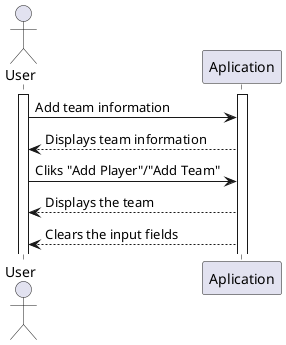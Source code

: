 @startuml addTeam

actor User as U
participant Aplication as A

activate U
activate A

U->A: Add team information
A-->U: Displays team information
U->A: Cliks "Add Player"/"Add Team"
A-->U: Displays the team
A-->U: Clears the input fields


@enduml